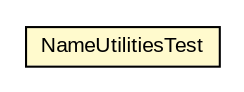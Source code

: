 #!/usr/local/bin/dot
#
# Class diagram 
# Generated by UMLGraph version 5.1 (http://www.umlgraph.org/)
#

digraph G {
	edge [fontname="arial",fontsize=10,labelfontname="arial",labelfontsize=10];
	node [fontname="arial",fontsize=10,shape=plaintext];
	nodesep=0.25;
	ranksep=0.5;
	// com.helger.jcodemodel.tests.util.NameUtilitiesTest
	c503 [label=<<table title="com.helger.jcodemodel.tests.util.NameUtilitiesTest" border="0" cellborder="1" cellspacing="0" cellpadding="2" port="p" bgcolor="lemonChiffon" href="./NameUtilitiesTest.html">
		<tr><td><table border="0" cellspacing="0" cellpadding="1">
<tr><td align="center" balign="center"> NameUtilitiesTest </td></tr>
		</table></td></tr>
		</table>>, fontname="arial", fontcolor="black", fontsize=10.0];
}

